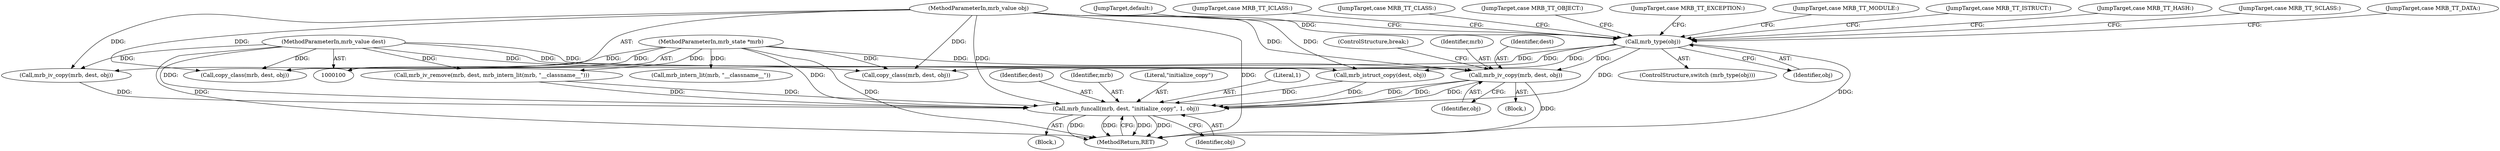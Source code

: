 digraph "0_mruby_b64ce17852b180dfeea81cf458660be41a78974d@API" {
"1000137" [label="(Call,mrb_iv_copy(mrb, dest, obj))"];
"1000101" [label="(MethodParameterIn,mrb_state *mrb)"];
"1000102" [label="(MethodParameterIn,mrb_value dest)"];
"1000106" [label="(Call,mrb_type(obj))"];
"1000103" [label="(MethodParameterIn,mrb_value obj)"];
"1000149" [label="(Call,mrb_funcall(mrb, dest, \"initialize_copy\", 1, obj))"];
"1000108" [label="(Block,)"];
"1000116" [label="(JumpTarget,case MRB_TT_MODULE:)"];
"1000105" [label="(ControlStructure,switch (mrb_type(obj)))"];
"1000107" [label="(Identifier,obj)"];
"1000102" [label="(MethodParameterIn,mrb_value dest)"];
"1000141" [label="(ControlStructure,break;)"];
"1000138" [label="(Identifier,mrb)"];
"1000149" [label="(Call,mrb_funcall(mrb, dest, \"initialize_copy\", 1, obj))"];
"1000142" [label="(JumpTarget,case MRB_TT_ISTRUCT:)"];
"1000155" [label="(MethodReturn,RET)"];
"1000110" [label="(Call,copy_class(mrb, dest, obj))"];
"1000106" [label="(Call,mrb_type(obj))"];
"1000134" [label="(JumpTarget,case MRB_TT_HASH:)"];
"1000140" [label="(Identifier,obj)"];
"1000125" [label="(Call,mrb_iv_remove(mrb, dest, mrb_intern_lit(mrb, \"__classname__\")))"];
"1000151" [label="(Identifier,dest)"];
"1000133" [label="(JumpTarget,case MRB_TT_SCLASS:)"];
"1000150" [label="(Identifier,mrb)"];
"1000135" [label="(JumpTarget,case MRB_TT_DATA:)"];
"1000101" [label="(MethodParameterIn,mrb_state *mrb)"];
"1000117" [label="(Call,copy_class(mrb, dest, obj))"];
"1000147" [label="(JumpTarget,default:)"];
"1000154" [label="(Identifier,obj)"];
"1000109" [label="(JumpTarget,case MRB_TT_ICLASS:)"];
"1000152" [label="(Literal,\"initialize_copy\")"];
"1000153" [label="(Literal,1)"];
"1000104" [label="(Block,)"];
"1000115" [label="(JumpTarget,case MRB_TT_CLASS:)"];
"1000103" [label="(MethodParameterIn,mrb_value obj)"];
"1000139" [label="(Identifier,dest)"];
"1000121" [label="(Call,mrb_iv_copy(mrb, dest, obj))"];
"1000132" [label="(JumpTarget,case MRB_TT_OBJECT:)"];
"1000137" [label="(Call,mrb_iv_copy(mrb, dest, obj))"];
"1000128" [label="(Call,mrb_intern_lit(mrb, \"__classname__\"))"];
"1000136" [label="(JumpTarget,case MRB_TT_EXCEPTION:)"];
"1000143" [label="(Call,mrb_istruct_copy(dest, obj))"];
"1000137" -> "1000108"  [label="AST: "];
"1000137" -> "1000140"  [label="CFG: "];
"1000138" -> "1000137"  [label="AST: "];
"1000139" -> "1000137"  [label="AST: "];
"1000140" -> "1000137"  [label="AST: "];
"1000141" -> "1000137"  [label="CFG: "];
"1000137" -> "1000155"  [label="DDG: "];
"1000101" -> "1000137"  [label="DDG: "];
"1000102" -> "1000137"  [label="DDG: "];
"1000106" -> "1000137"  [label="DDG: "];
"1000103" -> "1000137"  [label="DDG: "];
"1000137" -> "1000149"  [label="DDG: "];
"1000137" -> "1000149"  [label="DDG: "];
"1000137" -> "1000149"  [label="DDG: "];
"1000101" -> "1000100"  [label="AST: "];
"1000101" -> "1000155"  [label="DDG: "];
"1000101" -> "1000110"  [label="DDG: "];
"1000101" -> "1000117"  [label="DDG: "];
"1000101" -> "1000121"  [label="DDG: "];
"1000101" -> "1000125"  [label="DDG: "];
"1000101" -> "1000128"  [label="DDG: "];
"1000101" -> "1000149"  [label="DDG: "];
"1000102" -> "1000100"  [label="AST: "];
"1000102" -> "1000155"  [label="DDG: "];
"1000102" -> "1000110"  [label="DDG: "];
"1000102" -> "1000117"  [label="DDG: "];
"1000102" -> "1000121"  [label="DDG: "];
"1000102" -> "1000125"  [label="DDG: "];
"1000102" -> "1000143"  [label="DDG: "];
"1000102" -> "1000149"  [label="DDG: "];
"1000106" -> "1000105"  [label="AST: "];
"1000106" -> "1000107"  [label="CFG: "];
"1000107" -> "1000106"  [label="AST: "];
"1000109" -> "1000106"  [label="CFG: "];
"1000115" -> "1000106"  [label="CFG: "];
"1000116" -> "1000106"  [label="CFG: "];
"1000132" -> "1000106"  [label="CFG: "];
"1000133" -> "1000106"  [label="CFG: "];
"1000134" -> "1000106"  [label="CFG: "];
"1000135" -> "1000106"  [label="CFG: "];
"1000136" -> "1000106"  [label="CFG: "];
"1000142" -> "1000106"  [label="CFG: "];
"1000147" -> "1000106"  [label="CFG: "];
"1000106" -> "1000155"  [label="DDG: "];
"1000103" -> "1000106"  [label="DDG: "];
"1000106" -> "1000110"  [label="DDG: "];
"1000106" -> "1000117"  [label="DDG: "];
"1000106" -> "1000143"  [label="DDG: "];
"1000106" -> "1000149"  [label="DDG: "];
"1000103" -> "1000100"  [label="AST: "];
"1000103" -> "1000155"  [label="DDG: "];
"1000103" -> "1000110"  [label="DDG: "];
"1000103" -> "1000117"  [label="DDG: "];
"1000103" -> "1000121"  [label="DDG: "];
"1000103" -> "1000143"  [label="DDG: "];
"1000103" -> "1000149"  [label="DDG: "];
"1000149" -> "1000104"  [label="AST: "];
"1000149" -> "1000154"  [label="CFG: "];
"1000150" -> "1000149"  [label="AST: "];
"1000151" -> "1000149"  [label="AST: "];
"1000152" -> "1000149"  [label="AST: "];
"1000153" -> "1000149"  [label="AST: "];
"1000154" -> "1000149"  [label="AST: "];
"1000155" -> "1000149"  [label="CFG: "];
"1000149" -> "1000155"  [label="DDG: "];
"1000149" -> "1000155"  [label="DDG: "];
"1000149" -> "1000155"  [label="DDG: "];
"1000149" -> "1000155"  [label="DDG: "];
"1000125" -> "1000149"  [label="DDG: "];
"1000125" -> "1000149"  [label="DDG: "];
"1000143" -> "1000149"  [label="DDG: "];
"1000143" -> "1000149"  [label="DDG: "];
"1000121" -> "1000149"  [label="DDG: "];
}
